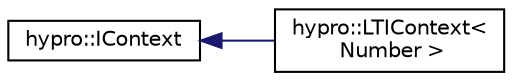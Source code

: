 digraph "Graphical Class Hierarchy"
{
  edge [fontname="Helvetica",fontsize="10",labelfontname="Helvetica",labelfontsize="10"];
  node [fontname="Helvetica",fontsize="10",shape=record];
  rankdir="LR";
  Node1 [label="hypro::IContext",height=0.2,width=0.4,color="black", fillcolor="white", style="filled",URL="$classhypro_1_1IContext.html"];
  Node1 -> Node2 [dir="back",color="midnightblue",fontsize="10",style="solid",fontname="Helvetica"];
  Node2 [label="hypro::LTIContext\<\l Number \>",height=0.2,width=0.4,color="black", fillcolor="white", style="filled",URL="$classhypro_1_1LTIContext.html"];
}
